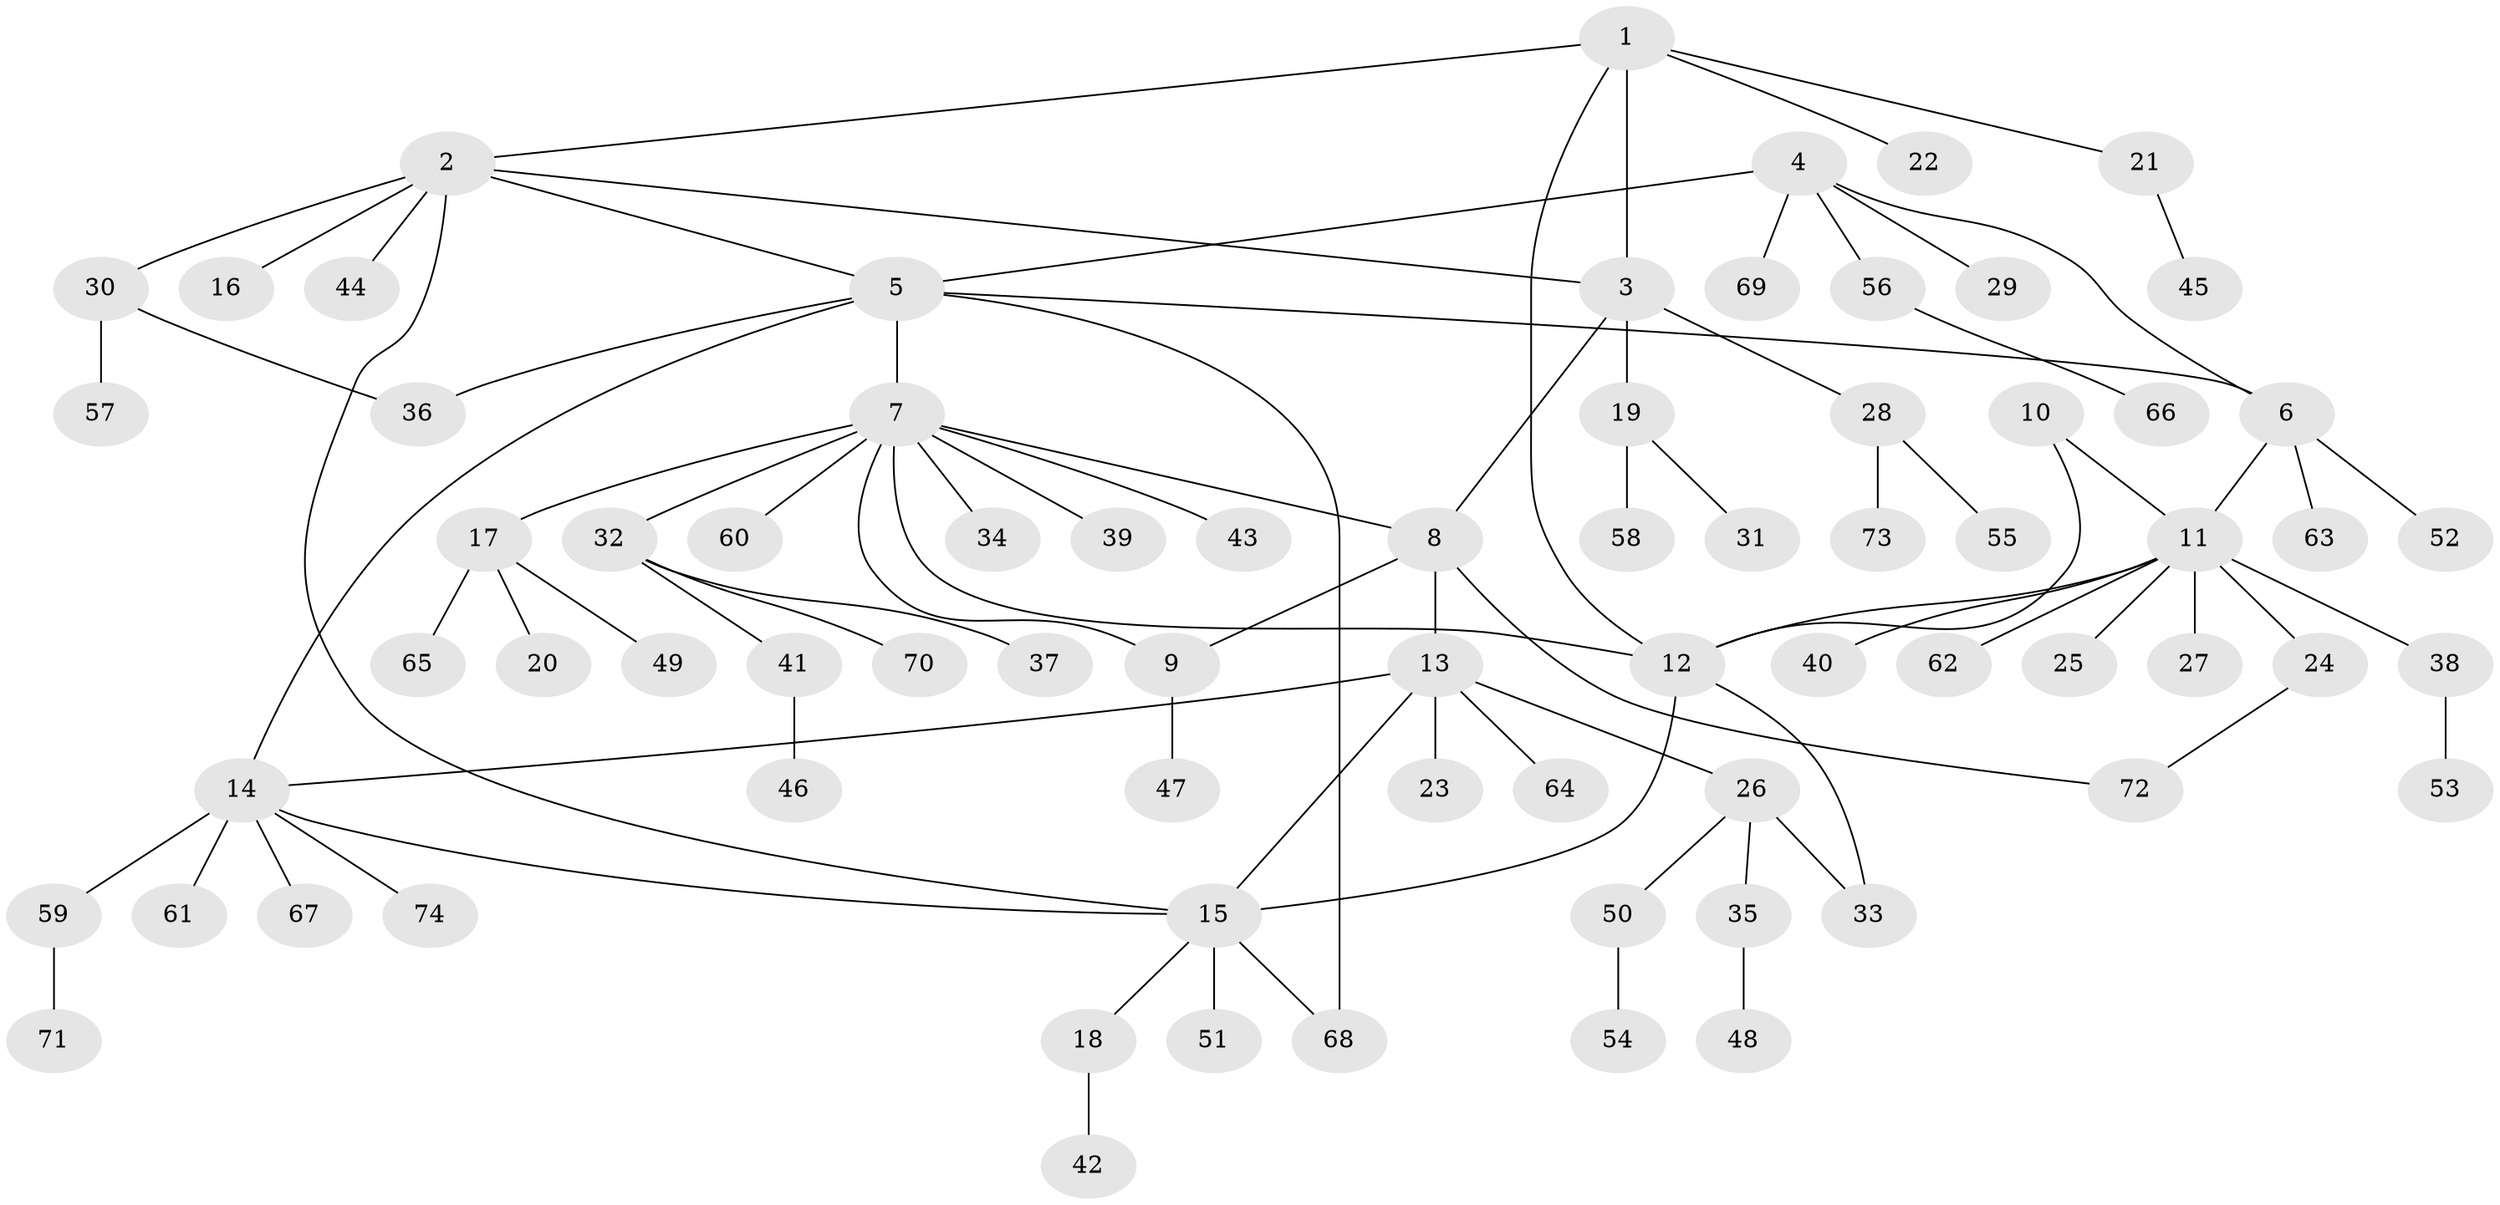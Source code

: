 // Generated by graph-tools (version 1.1) at 2025/26/03/09/25 03:26:40]
// undirected, 74 vertices, 88 edges
graph export_dot {
graph [start="1"]
  node [color=gray90,style=filled];
  1;
  2;
  3;
  4;
  5;
  6;
  7;
  8;
  9;
  10;
  11;
  12;
  13;
  14;
  15;
  16;
  17;
  18;
  19;
  20;
  21;
  22;
  23;
  24;
  25;
  26;
  27;
  28;
  29;
  30;
  31;
  32;
  33;
  34;
  35;
  36;
  37;
  38;
  39;
  40;
  41;
  42;
  43;
  44;
  45;
  46;
  47;
  48;
  49;
  50;
  51;
  52;
  53;
  54;
  55;
  56;
  57;
  58;
  59;
  60;
  61;
  62;
  63;
  64;
  65;
  66;
  67;
  68;
  69;
  70;
  71;
  72;
  73;
  74;
  1 -- 2;
  1 -- 3;
  1 -- 12;
  1 -- 21;
  1 -- 22;
  2 -- 3;
  2 -- 5;
  2 -- 15;
  2 -- 16;
  2 -- 30;
  2 -- 44;
  3 -- 8;
  3 -- 19;
  3 -- 28;
  4 -- 5;
  4 -- 6;
  4 -- 29;
  4 -- 56;
  4 -- 69;
  5 -- 6;
  5 -- 7;
  5 -- 14;
  5 -- 36;
  5 -- 68;
  6 -- 11;
  6 -- 52;
  6 -- 63;
  7 -- 8;
  7 -- 9;
  7 -- 12;
  7 -- 17;
  7 -- 32;
  7 -- 34;
  7 -- 39;
  7 -- 43;
  7 -- 60;
  8 -- 9;
  8 -- 13;
  8 -- 72;
  9 -- 47;
  10 -- 11;
  10 -- 12;
  11 -- 12;
  11 -- 24;
  11 -- 25;
  11 -- 27;
  11 -- 38;
  11 -- 40;
  11 -- 62;
  12 -- 15;
  12 -- 33;
  13 -- 14;
  13 -- 15;
  13 -- 23;
  13 -- 26;
  13 -- 64;
  14 -- 15;
  14 -- 59;
  14 -- 61;
  14 -- 67;
  14 -- 74;
  15 -- 18;
  15 -- 51;
  15 -- 68;
  17 -- 20;
  17 -- 49;
  17 -- 65;
  18 -- 42;
  19 -- 31;
  19 -- 58;
  21 -- 45;
  24 -- 72;
  26 -- 33;
  26 -- 35;
  26 -- 50;
  28 -- 55;
  28 -- 73;
  30 -- 36;
  30 -- 57;
  32 -- 37;
  32 -- 41;
  32 -- 70;
  35 -- 48;
  38 -- 53;
  41 -- 46;
  50 -- 54;
  56 -- 66;
  59 -- 71;
}
